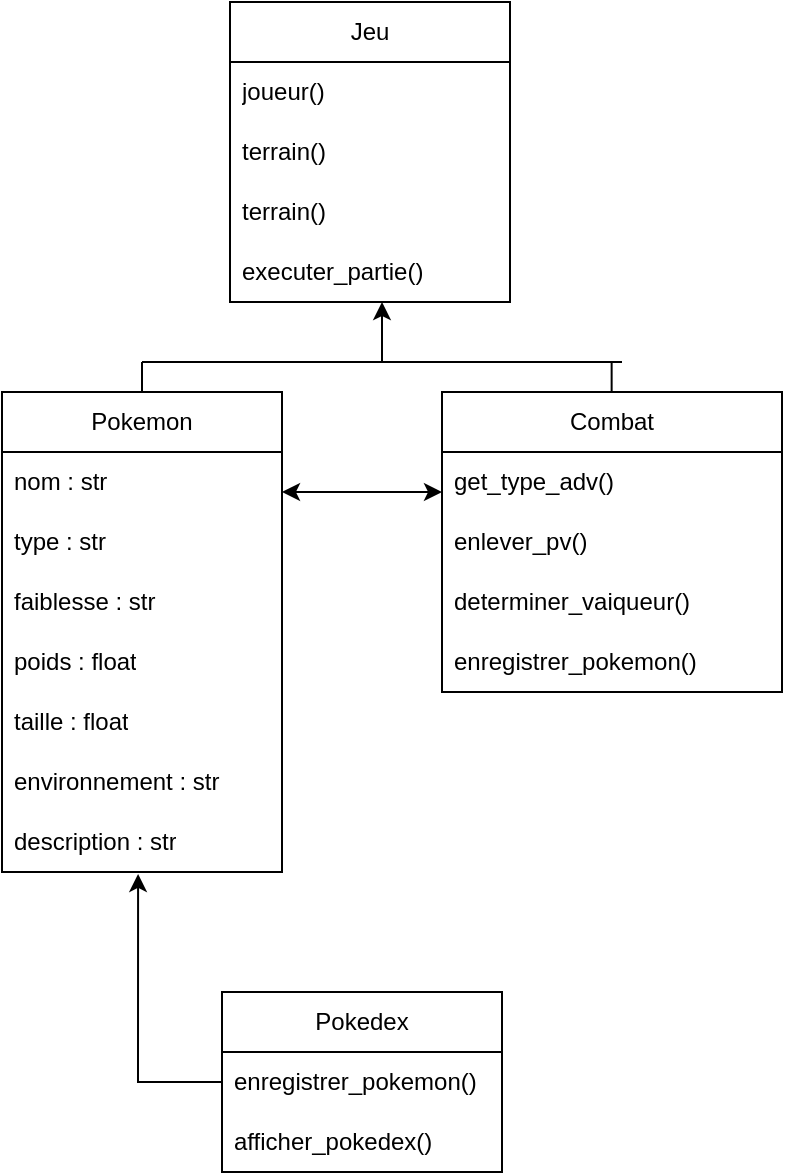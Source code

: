 <mxfile version="22.1.17" type="github">
  <diagram name="Page-1" id="QZv_TaTTP7G2sIV12StJ">
    <mxGraphModel dx="520" dy="557" grid="1" gridSize="10" guides="1" tooltips="1" connect="1" arrows="1" fold="1" page="1" pageScale="1" pageWidth="827" pageHeight="1169" math="0" shadow="0">
      <root>
        <mxCell id="0" />
        <mxCell id="1" parent="0" />
        <mxCell id="-7kTiVB_l5FBjJtPpLQR-2" value="Pokemon" style="swimlane;fontStyle=0;childLayout=stackLayout;horizontal=1;startSize=30;horizontalStack=0;resizeParent=1;resizeParentMax=0;resizeLast=0;collapsible=1;marginBottom=0;whiteSpace=wrap;html=1;" parent="1" vertex="1">
          <mxGeometry x="230" y="195" width="140" height="240" as="geometry" />
        </mxCell>
        <mxCell id="-7kTiVB_l5FBjJtPpLQR-3" value="nom : str" style="text;strokeColor=none;fillColor=none;align=left;verticalAlign=middle;spacingLeft=4;spacingRight=4;overflow=hidden;points=[[0,0.5],[1,0.5]];portConstraint=eastwest;rotatable=0;whiteSpace=wrap;html=1;" parent="-7kTiVB_l5FBjJtPpLQR-2" vertex="1">
          <mxGeometry y="30" width="140" height="30" as="geometry" />
        </mxCell>
        <mxCell id="-7kTiVB_l5FBjJtPpLQR-4" value="type : str" style="text;strokeColor=none;fillColor=none;align=left;verticalAlign=middle;spacingLeft=4;spacingRight=4;overflow=hidden;points=[[0,0.5],[1,0.5]];portConstraint=eastwest;rotatable=0;whiteSpace=wrap;html=1;" parent="-7kTiVB_l5FBjJtPpLQR-2" vertex="1">
          <mxGeometry y="60" width="140" height="30" as="geometry" />
        </mxCell>
        <mxCell id="-7kTiVB_l5FBjJtPpLQR-9" value="faiblesse : str" style="text;strokeColor=none;fillColor=none;align=left;verticalAlign=middle;spacingLeft=4;spacingRight=4;overflow=hidden;points=[[0,0.5],[1,0.5]];portConstraint=eastwest;rotatable=0;whiteSpace=wrap;html=1;" parent="-7kTiVB_l5FBjJtPpLQR-2" vertex="1">
          <mxGeometry y="90" width="140" height="30" as="geometry" />
        </mxCell>
        <mxCell id="-7kTiVB_l5FBjJtPpLQR-5" value="poids : float" style="text;strokeColor=none;fillColor=none;align=left;verticalAlign=middle;spacingLeft=4;spacingRight=4;overflow=hidden;points=[[0,0.5],[1,0.5]];portConstraint=eastwest;rotatable=0;whiteSpace=wrap;html=1;" parent="-7kTiVB_l5FBjJtPpLQR-2" vertex="1">
          <mxGeometry y="120" width="140" height="30" as="geometry" />
        </mxCell>
        <mxCell id="-7kTiVB_l5FBjJtPpLQR-7" value="taille : float" style="text;strokeColor=none;fillColor=none;align=left;verticalAlign=middle;spacingLeft=4;spacingRight=4;overflow=hidden;points=[[0,0.5],[1,0.5]];portConstraint=eastwest;rotatable=0;whiteSpace=wrap;html=1;" parent="-7kTiVB_l5FBjJtPpLQR-2" vertex="1">
          <mxGeometry y="150" width="140" height="30" as="geometry" />
        </mxCell>
        <mxCell id="-7kTiVB_l5FBjJtPpLQR-6" value="environnement : str" style="text;strokeColor=none;fillColor=none;align=left;verticalAlign=middle;spacingLeft=4;spacingRight=4;overflow=hidden;points=[[0,0.5],[1,0.5]];portConstraint=eastwest;rotatable=0;whiteSpace=wrap;html=1;" parent="-7kTiVB_l5FBjJtPpLQR-2" vertex="1">
          <mxGeometry y="180" width="140" height="30" as="geometry" />
        </mxCell>
        <mxCell id="-7kTiVB_l5FBjJtPpLQR-8" value="description : str" style="text;strokeColor=none;fillColor=none;align=left;verticalAlign=middle;spacingLeft=4;spacingRight=4;overflow=hidden;points=[[0,0.5],[1,0.5]];portConstraint=eastwest;rotatable=0;whiteSpace=wrap;html=1;" parent="-7kTiVB_l5FBjJtPpLQR-2" vertex="1">
          <mxGeometry y="210" width="140" height="30" as="geometry" />
        </mxCell>
        <mxCell id="-7kTiVB_l5FBjJtPpLQR-10" value="Combat" style="swimlane;fontStyle=0;childLayout=stackLayout;horizontal=1;startSize=30;horizontalStack=0;resizeParent=1;resizeParentMax=0;resizeLast=0;collapsible=1;marginBottom=0;whiteSpace=wrap;html=1;" parent="1" vertex="1">
          <mxGeometry x="450" y="195" width="170" height="150" as="geometry" />
        </mxCell>
        <mxCell id="-7kTiVB_l5FBjJtPpLQR-11" value="get_type_adv()" style="text;strokeColor=none;fillColor=none;align=left;verticalAlign=middle;spacingLeft=4;spacingRight=4;overflow=hidden;points=[[0,0.5],[1,0.5]];portConstraint=eastwest;rotatable=0;whiteSpace=wrap;html=1;" parent="-7kTiVB_l5FBjJtPpLQR-10" vertex="1">
          <mxGeometry y="30" width="170" height="30" as="geometry" />
        </mxCell>
        <mxCell id="-7kTiVB_l5FBjJtPpLQR-12" value="enlever_pv()" style="text;strokeColor=none;fillColor=none;align=left;verticalAlign=middle;spacingLeft=4;spacingRight=4;overflow=hidden;points=[[0,0.5],[1,0.5]];portConstraint=eastwest;rotatable=0;whiteSpace=wrap;html=1;" parent="-7kTiVB_l5FBjJtPpLQR-10" vertex="1">
          <mxGeometry y="60" width="170" height="30" as="geometry" />
        </mxCell>
        <mxCell id="-7kTiVB_l5FBjJtPpLQR-13" value="determiner_vaiqueur()" style="text;strokeColor=none;fillColor=none;align=left;verticalAlign=middle;spacingLeft=4;spacingRight=4;overflow=hidden;points=[[0,0.5],[1,0.5]];portConstraint=eastwest;rotatable=0;whiteSpace=wrap;html=1;" parent="-7kTiVB_l5FBjJtPpLQR-10" vertex="1">
          <mxGeometry y="90" width="170" height="30" as="geometry" />
        </mxCell>
        <mxCell id="-7kTiVB_l5FBjJtPpLQR-14" value="enregistrer_pokemon()" style="text;strokeColor=none;fillColor=none;align=left;verticalAlign=middle;spacingLeft=4;spacingRight=4;overflow=hidden;points=[[0,0.5],[1,0.5]];portConstraint=eastwest;rotatable=0;whiteSpace=wrap;html=1;" parent="-7kTiVB_l5FBjJtPpLQR-10" vertex="1">
          <mxGeometry y="120" width="170" height="30" as="geometry" />
        </mxCell>
        <mxCell id="-7kTiVB_l5FBjJtPpLQR-18" value="" style="endArrow=classic;startArrow=classic;html=1;rounded=0;" parent="1" edge="1">
          <mxGeometry width="50" height="50" relative="1" as="geometry">
            <mxPoint x="370" y="245" as="sourcePoint" />
            <mxPoint x="450" y="245" as="targetPoint" />
          </mxGeometry>
        </mxCell>
        <mxCell id="-7kTiVB_l5FBjJtPpLQR-19" value="Pokedex" style="swimlane;fontStyle=0;childLayout=stackLayout;horizontal=1;startSize=30;horizontalStack=0;resizeParent=1;resizeParentMax=0;resizeLast=0;collapsible=1;marginBottom=0;whiteSpace=wrap;html=1;" parent="1" vertex="1">
          <mxGeometry x="340" y="495" width="140" height="90" as="geometry" />
        </mxCell>
        <mxCell id="-7kTiVB_l5FBjJtPpLQR-20" value="enregistrer_pokemon()" style="text;strokeColor=none;fillColor=none;align=left;verticalAlign=middle;spacingLeft=4;spacingRight=4;overflow=hidden;points=[[0,0.5],[1,0.5]];portConstraint=eastwest;rotatable=0;whiteSpace=wrap;html=1;" parent="-7kTiVB_l5FBjJtPpLQR-19" vertex="1">
          <mxGeometry y="30" width="140" height="30" as="geometry" />
        </mxCell>
        <mxCell id="-7kTiVB_l5FBjJtPpLQR-21" value="afficher_pokedex()" style="text;strokeColor=none;fillColor=none;align=left;verticalAlign=middle;spacingLeft=4;spacingRight=4;overflow=hidden;points=[[0,0.5],[1,0.5]];portConstraint=eastwest;rotatable=0;whiteSpace=wrap;html=1;" parent="-7kTiVB_l5FBjJtPpLQR-19" vertex="1">
          <mxGeometry y="60" width="140" height="30" as="geometry" />
        </mxCell>
        <mxCell id="-7kTiVB_l5FBjJtPpLQR-24" value="" style="endArrow=classic;html=1;rounded=0;exitX=0;exitY=0.5;exitDx=0;exitDy=0;entryX=0.486;entryY=1.033;entryDx=0;entryDy=0;entryPerimeter=0;" parent="1" source="-7kTiVB_l5FBjJtPpLQR-19" target="-7kTiVB_l5FBjJtPpLQR-8" edge="1">
          <mxGeometry width="50" height="50" relative="1" as="geometry">
            <mxPoint x="470" y="425" as="sourcePoint" />
            <mxPoint x="520" y="375" as="targetPoint" />
            <Array as="points">
              <mxPoint x="298" y="540" />
            </Array>
          </mxGeometry>
        </mxCell>
        <mxCell id="C7C8URCwD-Rq3lejDnO8-2" value="Jeu" style="swimlane;fontStyle=0;childLayout=stackLayout;horizontal=1;startSize=30;horizontalStack=0;resizeParent=1;resizeParentMax=0;resizeLast=0;collapsible=1;marginBottom=0;whiteSpace=wrap;html=1;" parent="1" vertex="1">
          <mxGeometry x="344" width="140" height="150" as="geometry" />
        </mxCell>
        <mxCell id="C7C8URCwD-Rq3lejDnO8-3" value="joueur()" style="text;strokeColor=none;fillColor=none;align=left;verticalAlign=middle;spacingLeft=4;spacingRight=4;overflow=hidden;points=[[0,0.5],[1,0.5]];portConstraint=eastwest;rotatable=0;whiteSpace=wrap;html=1;" parent="C7C8URCwD-Rq3lejDnO8-2" vertex="1">
          <mxGeometry y="30" width="140" height="30" as="geometry" />
        </mxCell>
        <mxCell id="C7C8URCwD-Rq3lejDnO8-4" value="terrain()" style="text;strokeColor=none;fillColor=none;align=left;verticalAlign=middle;spacingLeft=4;spacingRight=4;overflow=hidden;points=[[0,0.5],[1,0.5]];portConstraint=eastwest;rotatable=0;whiteSpace=wrap;html=1;" parent="C7C8URCwD-Rq3lejDnO8-2" vertex="1">
          <mxGeometry y="60" width="140" height="30" as="geometry" />
        </mxCell>
        <mxCell id="C7C8URCwD-Rq3lejDnO8-6" value="&lt;div&gt;terrain()&lt;/div&gt;" style="text;strokeColor=none;fillColor=none;align=left;verticalAlign=middle;spacingLeft=4;spacingRight=4;overflow=hidden;points=[[0,0.5],[1,0.5]];portConstraint=eastwest;rotatable=0;whiteSpace=wrap;html=1;" parent="C7C8URCwD-Rq3lejDnO8-2" vertex="1">
          <mxGeometry y="90" width="140" height="30" as="geometry" />
        </mxCell>
        <mxCell id="C7C8URCwD-Rq3lejDnO8-12" value="&lt;div&gt;executer_partie()&lt;/div&gt;" style="text;strokeColor=none;fillColor=none;align=left;verticalAlign=middle;spacingLeft=4;spacingRight=4;overflow=hidden;points=[[0,0.5],[1,0.5]];portConstraint=eastwest;rotatable=0;whiteSpace=wrap;html=1;" parent="C7C8URCwD-Rq3lejDnO8-2" vertex="1">
          <mxGeometry y="120" width="140" height="30" as="geometry" />
        </mxCell>
        <mxCell id="C7C8URCwD-Rq3lejDnO8-7" value="" style="endArrow=none;html=1;rounded=0;exitX=0.5;exitY=0;exitDx=0;exitDy=0;" parent="1" source="-7kTiVB_l5FBjJtPpLQR-2" edge="1">
          <mxGeometry width="50" height="50" relative="1" as="geometry">
            <mxPoint x="410" y="370" as="sourcePoint" />
            <mxPoint x="300" y="180" as="targetPoint" />
          </mxGeometry>
        </mxCell>
        <mxCell id="C7C8URCwD-Rq3lejDnO8-8" value="" style="endArrow=none;html=1;rounded=0;exitX=0.5;exitY=0;exitDx=0;exitDy=0;" parent="1" edge="1">
          <mxGeometry width="50" height="50" relative="1" as="geometry">
            <mxPoint x="534.82" y="195" as="sourcePoint" />
            <mxPoint x="534.82" y="180" as="targetPoint" />
          </mxGeometry>
        </mxCell>
        <mxCell id="C7C8URCwD-Rq3lejDnO8-9" value="" style="endArrow=none;html=1;rounded=0;" parent="1" edge="1">
          <mxGeometry width="50" height="50" relative="1" as="geometry">
            <mxPoint x="300" y="180" as="sourcePoint" />
            <mxPoint x="540" y="180" as="targetPoint" />
          </mxGeometry>
        </mxCell>
        <mxCell id="C7C8URCwD-Rq3lejDnO8-11" value="" style="endArrow=classic;html=1;rounded=0;" parent="1" edge="1">
          <mxGeometry width="50" height="50" relative="1" as="geometry">
            <mxPoint x="420" y="180" as="sourcePoint" />
            <mxPoint x="420" y="150" as="targetPoint" />
          </mxGeometry>
        </mxCell>
      </root>
    </mxGraphModel>
  </diagram>
</mxfile>
